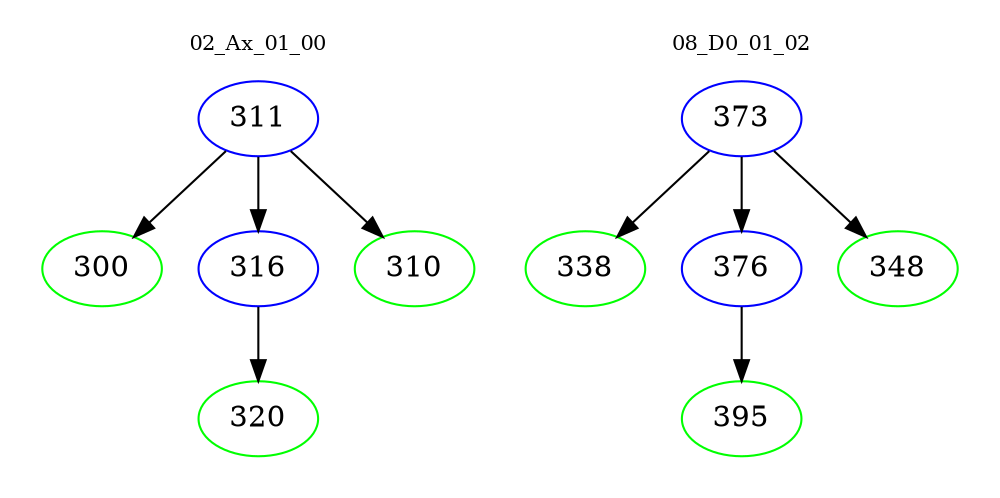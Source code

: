digraph{
subgraph cluster_0 {
color = white
label = "02_Ax_01_00";
fontsize=10;
T0_311 [label="311", color="blue"]
T0_311 -> T0_300 [color="black"]
T0_300 [label="300", color="green"]
T0_311 -> T0_316 [color="black"]
T0_316 [label="316", color="blue"]
T0_316 -> T0_320 [color="black"]
T0_320 [label="320", color="green"]
T0_311 -> T0_310 [color="black"]
T0_310 [label="310", color="green"]
}
subgraph cluster_1 {
color = white
label = "08_D0_01_02";
fontsize=10;
T1_373 [label="373", color="blue"]
T1_373 -> T1_338 [color="black"]
T1_338 [label="338", color="green"]
T1_373 -> T1_376 [color="black"]
T1_376 [label="376", color="blue"]
T1_376 -> T1_395 [color="black"]
T1_395 [label="395", color="green"]
T1_373 -> T1_348 [color="black"]
T1_348 [label="348", color="green"]
}
}
